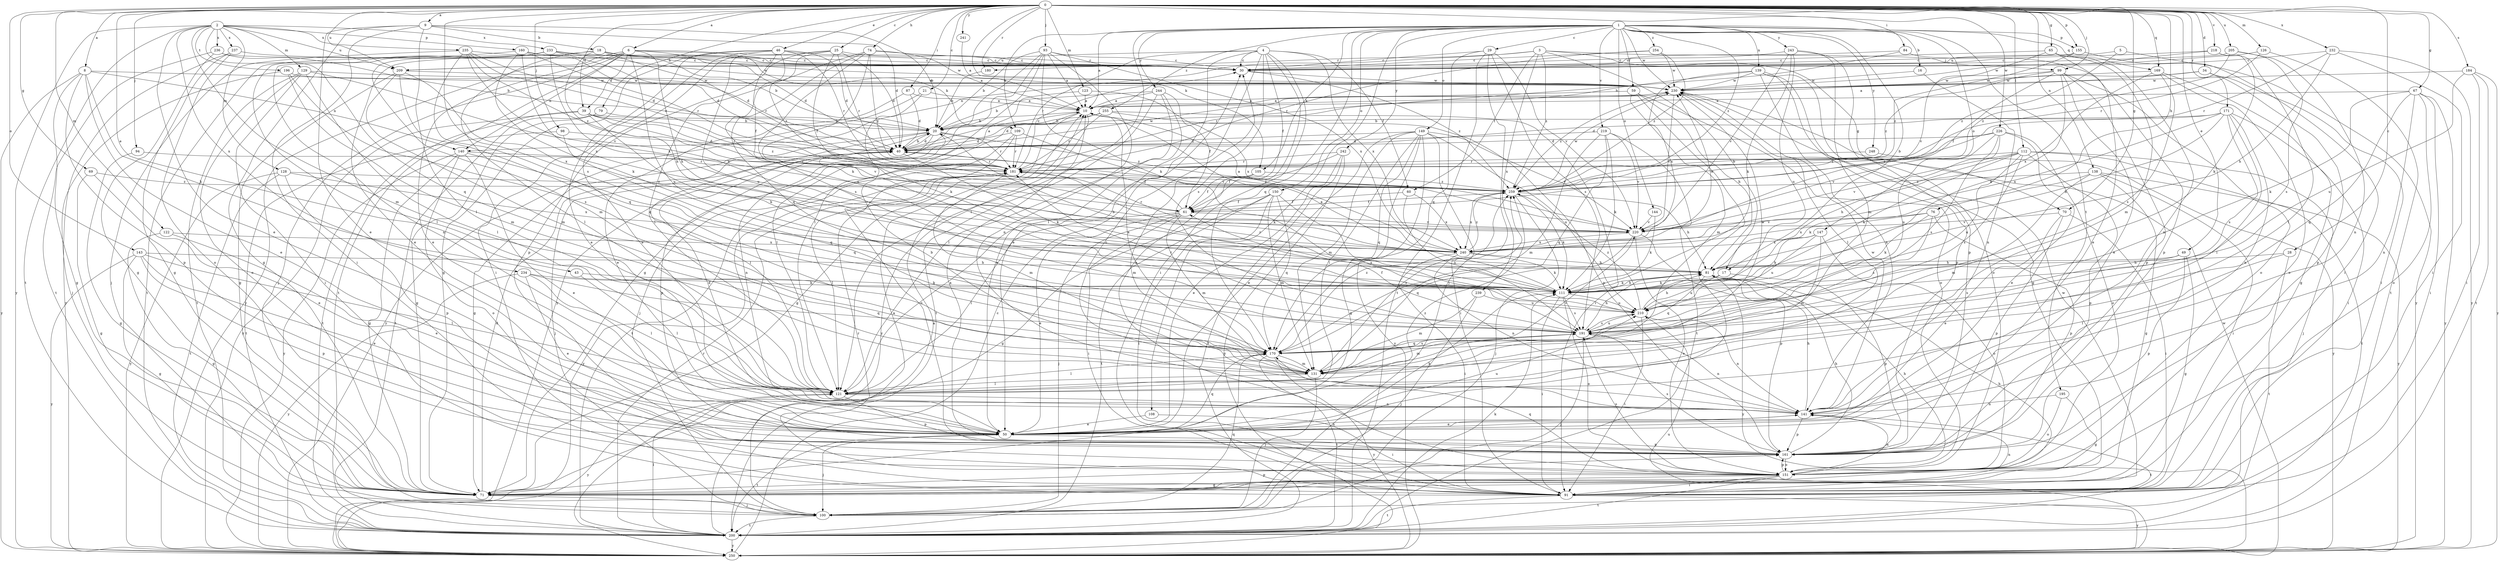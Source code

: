 strict digraph  {
0;
1;
2;
3;
4;
5;
6;
8;
9;
10;
16;
17;
18;
20;
21;
25;
28;
29;
30;
34;
39;
40;
43;
46;
49;
50;
59;
60;
61;
65;
67;
69;
70;
71;
74;
76;
79;
81;
84;
87;
91;
93;
94;
98;
99;
100;
105;
108;
109;
111;
112;
121;
122;
123;
126;
128;
129;
131;
138;
139;
140;
141;
143;
144;
147;
149;
150;
151;
155;
160;
161;
169;
170;
171;
180;
181;
184;
191;
195;
196;
200;
205;
209;
210;
218;
219;
220;
226;
230;
232;
233;
234;
235;
236;
237;
239;
240;
241;
242;
243;
244;
248;
250;
254;
255;
259;
0 -> 6  [label=a];
0 -> 8  [label=a];
0 -> 9  [label=a];
0 -> 21  [label=c];
0 -> 25  [label=c];
0 -> 28  [label=c];
0 -> 34  [label=d];
0 -> 39  [label=d];
0 -> 43  [label=e];
0 -> 46  [label=e];
0 -> 49  [label=e];
0 -> 65  [label=g];
0 -> 67  [label=g];
0 -> 69  [label=g];
0 -> 70  [label=g];
0 -> 74  [label=h];
0 -> 76  [label=h];
0 -> 79  [label=h];
0 -> 84  [label=i];
0 -> 87  [label=i];
0 -> 93  [label=j];
0 -> 94  [label=j];
0 -> 98  [label=j];
0 -> 99  [label=j];
0 -> 105  [label=k];
0 -> 112  [label=l];
0 -> 122  [label=m];
0 -> 123  [label=m];
0 -> 126  [label=m];
0 -> 138  [label=n];
0 -> 143  [label=o];
0 -> 155  [label=p];
0 -> 169  [label=q];
0 -> 171  [label=r];
0 -> 180  [label=r];
0 -> 184  [label=s];
0 -> 191  [label=s];
0 -> 205  [label=u];
0 -> 209  [label=u];
0 -> 218  [label=v];
0 -> 226  [label=w];
0 -> 232  [label=x];
0 -> 241  [label=y];
1 -> 10  [label=a];
1 -> 16  [label=b];
1 -> 17  [label=b];
1 -> 29  [label=c];
1 -> 59  [label=f];
1 -> 105  [label=k];
1 -> 108  [label=k];
1 -> 109  [label=k];
1 -> 121  [label=l];
1 -> 139  [label=n];
1 -> 144  [label=o];
1 -> 147  [label=o];
1 -> 149  [label=o];
1 -> 150  [label=o];
1 -> 155  [label=p];
1 -> 169  [label=q];
1 -> 170  [label=q];
1 -> 195  [label=t];
1 -> 219  [label=v];
1 -> 230  [label=w];
1 -> 242  [label=y];
1 -> 243  [label=y];
1 -> 244  [label=y];
1 -> 248  [label=y];
1 -> 254  [label=z];
1 -> 255  [label=z];
1 -> 259  [label=z];
2 -> 50  [label=e];
2 -> 128  [label=m];
2 -> 129  [label=m];
2 -> 131  [label=m];
2 -> 160  [label=p];
2 -> 170  [label=q];
2 -> 196  [label=t];
2 -> 200  [label=t];
2 -> 209  [label=u];
2 -> 233  [label=x];
2 -> 234  [label=x];
2 -> 235  [label=x];
2 -> 236  [label=x];
2 -> 237  [label=x];
2 -> 250  [label=y];
3 -> 17  [label=b];
3 -> 60  [label=f];
3 -> 70  [label=g];
3 -> 99  [label=j];
3 -> 140  [label=n];
3 -> 180  [label=r];
3 -> 239  [label=x];
3 -> 259  [label=z];
4 -> 30  [label=c];
4 -> 50  [label=e];
4 -> 60  [label=f];
4 -> 61  [label=f];
4 -> 91  [label=i];
4 -> 121  [label=l];
4 -> 151  [label=o];
4 -> 181  [label=r];
4 -> 191  [label=s];
4 -> 209  [label=u];
4 -> 240  [label=x];
5 -> 91  [label=i];
5 -> 209  [label=u];
5 -> 259  [label=z];
6 -> 30  [label=c];
6 -> 39  [label=d];
6 -> 40  [label=d];
6 -> 50  [label=e];
6 -> 81  [label=h];
6 -> 100  [label=j];
6 -> 109  [label=k];
6 -> 140  [label=n];
6 -> 200  [label=t];
6 -> 210  [label=u];
6 -> 250  [label=y];
8 -> 50  [label=e];
8 -> 71  [label=g];
8 -> 111  [label=k];
8 -> 140  [label=n];
8 -> 161  [label=p];
8 -> 230  [label=w];
8 -> 250  [label=y];
9 -> 18  [label=b];
9 -> 20  [label=b];
9 -> 40  [label=d];
9 -> 50  [label=e];
9 -> 71  [label=g];
9 -> 91  [label=i];
9 -> 121  [label=l];
10 -> 20  [label=b];
10 -> 71  [label=g];
10 -> 100  [label=j];
10 -> 250  [label=y];
16 -> 141  [label=n];
16 -> 230  [label=w];
17 -> 111  [label=k];
17 -> 161  [label=p];
17 -> 210  [label=u];
18 -> 20  [label=b];
18 -> 30  [label=c];
18 -> 50  [label=e];
18 -> 81  [label=h];
18 -> 121  [label=l];
18 -> 181  [label=r];
18 -> 230  [label=w];
20 -> 40  [label=d];
20 -> 71  [label=g];
20 -> 121  [label=l];
20 -> 141  [label=n];
20 -> 161  [label=p];
20 -> 181  [label=r];
20 -> 259  [label=z];
21 -> 10  [label=a];
21 -> 111  [label=k];
21 -> 250  [label=y];
25 -> 30  [label=c];
25 -> 40  [label=d];
25 -> 50  [label=e];
25 -> 61  [label=f];
25 -> 161  [label=p];
25 -> 181  [label=r];
25 -> 210  [label=u];
28 -> 81  [label=h];
28 -> 121  [label=l];
28 -> 200  [label=t];
29 -> 30  [label=c];
29 -> 100  [label=j];
29 -> 170  [label=q];
29 -> 191  [label=s];
29 -> 200  [label=t];
29 -> 220  [label=v];
30 -> 230  [label=w];
30 -> 259  [label=z];
34 -> 10  [label=a];
34 -> 91  [label=i];
34 -> 161  [label=p];
34 -> 230  [label=w];
39 -> 20  [label=b];
39 -> 111  [label=k];
39 -> 181  [label=r];
39 -> 200  [label=t];
39 -> 220  [label=v];
39 -> 250  [label=y];
39 -> 259  [label=z];
40 -> 10  [label=a];
40 -> 20  [label=b];
40 -> 100  [label=j];
40 -> 111  [label=k];
40 -> 181  [label=r];
40 -> 230  [label=w];
43 -> 111  [label=k];
43 -> 121  [label=l];
46 -> 30  [label=c];
46 -> 40  [label=d];
46 -> 50  [label=e];
46 -> 61  [label=f];
46 -> 71  [label=g];
46 -> 91  [label=i];
46 -> 181  [label=r];
46 -> 210  [label=u];
46 -> 259  [label=z];
49 -> 71  [label=g];
49 -> 81  [label=h];
49 -> 161  [label=p];
49 -> 191  [label=s];
50 -> 100  [label=j];
50 -> 111  [label=k];
50 -> 141  [label=n];
50 -> 161  [label=p];
50 -> 170  [label=q];
50 -> 200  [label=t];
50 -> 210  [label=u];
50 -> 259  [label=z];
59 -> 10  [label=a];
59 -> 50  [label=e];
59 -> 81  [label=h];
59 -> 131  [label=m];
59 -> 151  [label=o];
60 -> 61  [label=f];
60 -> 191  [label=s];
60 -> 240  [label=x];
61 -> 40  [label=d];
61 -> 50  [label=e];
61 -> 91  [label=i];
61 -> 100  [label=j];
61 -> 121  [label=l];
61 -> 131  [label=m];
61 -> 220  [label=v];
65 -> 30  [label=c];
65 -> 50  [label=e];
65 -> 131  [label=m];
65 -> 141  [label=n];
65 -> 220  [label=v];
67 -> 10  [label=a];
67 -> 91  [label=i];
67 -> 111  [label=k];
67 -> 141  [label=n];
67 -> 151  [label=o];
67 -> 170  [label=q];
67 -> 250  [label=y];
69 -> 50  [label=e];
69 -> 71  [label=g];
69 -> 259  [label=z];
70 -> 50  [label=e];
70 -> 91  [label=i];
70 -> 161  [label=p];
70 -> 220  [label=v];
71 -> 40  [label=d];
71 -> 81  [label=h];
71 -> 100  [label=j];
71 -> 161  [label=p];
74 -> 10  [label=a];
74 -> 30  [label=c];
74 -> 111  [label=k];
74 -> 121  [label=l];
74 -> 170  [label=q];
74 -> 191  [label=s];
74 -> 259  [label=z];
76 -> 111  [label=k];
76 -> 161  [label=p];
76 -> 191  [label=s];
76 -> 220  [label=v];
76 -> 240  [label=x];
79 -> 20  [label=b];
79 -> 71  [label=g];
79 -> 200  [label=t];
81 -> 111  [label=k];
81 -> 170  [label=q];
81 -> 250  [label=y];
84 -> 20  [label=b];
84 -> 30  [label=c];
84 -> 161  [label=p];
87 -> 10  [label=a];
87 -> 40  [label=d];
87 -> 50  [label=e];
91 -> 141  [label=n];
91 -> 181  [label=r];
91 -> 200  [label=t];
91 -> 230  [label=w];
91 -> 250  [label=y];
93 -> 10  [label=a];
93 -> 20  [label=b];
93 -> 30  [label=c];
93 -> 71  [label=g];
93 -> 111  [label=k];
93 -> 121  [label=l];
93 -> 141  [label=n];
93 -> 240  [label=x];
93 -> 250  [label=y];
94 -> 71  [label=g];
94 -> 181  [label=r];
98 -> 40  [label=d];
98 -> 170  [label=q];
98 -> 200  [label=t];
99 -> 50  [label=e];
99 -> 61  [label=f];
99 -> 111  [label=k];
99 -> 151  [label=o];
99 -> 161  [label=p];
99 -> 230  [label=w];
99 -> 259  [label=z];
100 -> 10  [label=a];
100 -> 170  [label=q];
100 -> 200  [label=t];
105 -> 61  [label=f];
105 -> 131  [label=m];
105 -> 259  [label=z];
108 -> 50  [label=e];
108 -> 91  [label=i];
109 -> 40  [label=d];
109 -> 151  [label=o];
109 -> 181  [label=r];
109 -> 200  [label=t];
109 -> 220  [label=v];
111 -> 10  [label=a];
111 -> 20  [label=b];
111 -> 81  [label=h];
111 -> 91  [label=i];
111 -> 151  [label=o];
111 -> 181  [label=r];
111 -> 191  [label=s];
111 -> 210  [label=u];
112 -> 81  [label=h];
112 -> 100  [label=j];
112 -> 111  [label=k];
112 -> 161  [label=p];
112 -> 181  [label=r];
112 -> 191  [label=s];
112 -> 200  [label=t];
112 -> 210  [label=u];
112 -> 220  [label=v];
121 -> 141  [label=n];
121 -> 161  [label=p];
121 -> 250  [label=y];
122 -> 50  [label=e];
122 -> 71  [label=g];
122 -> 240  [label=x];
123 -> 10  [label=a];
123 -> 121  [label=l];
123 -> 240  [label=x];
126 -> 30  [label=c];
126 -> 181  [label=r];
126 -> 200  [label=t];
128 -> 161  [label=p];
128 -> 200  [label=t];
128 -> 240  [label=x];
128 -> 250  [label=y];
128 -> 259  [label=z];
129 -> 91  [label=i];
129 -> 121  [label=l];
129 -> 151  [label=o];
129 -> 200  [label=t];
129 -> 230  [label=w];
129 -> 240  [label=x];
131 -> 20  [label=b];
131 -> 100  [label=j];
131 -> 121  [label=l];
131 -> 220  [label=v];
131 -> 259  [label=z];
138 -> 71  [label=g];
138 -> 91  [label=i];
138 -> 111  [label=k];
138 -> 131  [label=m];
138 -> 250  [label=y];
138 -> 259  [label=z];
139 -> 71  [label=g];
139 -> 141  [label=n];
139 -> 151  [label=o];
139 -> 161  [label=p];
139 -> 181  [label=r];
139 -> 230  [label=w];
139 -> 240  [label=x];
140 -> 50  [label=e];
140 -> 71  [label=g];
140 -> 151  [label=o];
140 -> 170  [label=q];
140 -> 181  [label=r];
140 -> 250  [label=y];
141 -> 30  [label=c];
141 -> 40  [label=d];
141 -> 50  [label=e];
141 -> 81  [label=h];
141 -> 161  [label=p];
141 -> 200  [label=t];
141 -> 230  [label=w];
143 -> 50  [label=e];
143 -> 71  [label=g];
143 -> 81  [label=h];
143 -> 121  [label=l];
143 -> 161  [label=p];
143 -> 250  [label=y];
144 -> 111  [label=k];
144 -> 220  [label=v];
147 -> 111  [label=k];
147 -> 131  [label=m];
147 -> 151  [label=o];
147 -> 210  [label=u];
147 -> 240  [label=x];
149 -> 40  [label=d];
149 -> 50  [label=e];
149 -> 71  [label=g];
149 -> 91  [label=i];
149 -> 121  [label=l];
149 -> 131  [label=m];
149 -> 170  [label=q];
149 -> 210  [label=u];
149 -> 220  [label=v];
149 -> 250  [label=y];
150 -> 61  [label=f];
150 -> 71  [label=g];
150 -> 91  [label=i];
150 -> 131  [label=m];
150 -> 170  [label=q];
150 -> 191  [label=s];
150 -> 200  [label=t];
151 -> 71  [label=g];
151 -> 81  [label=h];
151 -> 91  [label=i];
151 -> 141  [label=n];
151 -> 161  [label=p];
151 -> 170  [label=q];
151 -> 191  [label=s];
151 -> 200  [label=t];
155 -> 30  [label=c];
155 -> 250  [label=y];
155 -> 259  [label=z];
160 -> 30  [label=c];
160 -> 40  [label=d];
160 -> 111  [label=k];
160 -> 181  [label=r];
160 -> 200  [label=t];
160 -> 240  [label=x];
161 -> 10  [label=a];
161 -> 81  [label=h];
161 -> 151  [label=o];
161 -> 191  [label=s];
169 -> 71  [label=g];
169 -> 151  [label=o];
169 -> 191  [label=s];
169 -> 230  [label=w];
169 -> 240  [label=x];
170 -> 10  [label=a];
170 -> 121  [label=l];
170 -> 131  [label=m];
170 -> 191  [label=s];
170 -> 200  [label=t];
170 -> 230  [label=w];
170 -> 250  [label=y];
170 -> 259  [label=z];
171 -> 20  [label=b];
171 -> 40  [label=d];
171 -> 81  [label=h];
171 -> 91  [label=i];
171 -> 121  [label=l];
171 -> 141  [label=n];
171 -> 191  [label=s];
171 -> 240  [label=x];
180 -> 20  [label=b];
181 -> 30  [label=c];
181 -> 121  [label=l];
181 -> 131  [label=m];
181 -> 250  [label=y];
181 -> 259  [label=z];
184 -> 91  [label=i];
184 -> 200  [label=t];
184 -> 210  [label=u];
184 -> 230  [label=w];
184 -> 250  [label=y];
191 -> 61  [label=f];
191 -> 81  [label=h];
191 -> 100  [label=j];
191 -> 131  [label=m];
191 -> 141  [label=n];
191 -> 170  [label=q];
191 -> 181  [label=r];
191 -> 210  [label=u];
195 -> 71  [label=g];
195 -> 141  [label=n];
195 -> 151  [label=o];
196 -> 100  [label=j];
196 -> 131  [label=m];
196 -> 191  [label=s];
196 -> 230  [label=w];
200 -> 10  [label=a];
200 -> 111  [label=k];
200 -> 121  [label=l];
200 -> 181  [label=r];
200 -> 250  [label=y];
205 -> 30  [label=c];
205 -> 141  [label=n];
205 -> 191  [label=s];
205 -> 259  [label=z];
209 -> 71  [label=g];
209 -> 131  [label=m];
209 -> 170  [label=q];
209 -> 230  [label=w];
209 -> 240  [label=x];
210 -> 81  [label=h];
210 -> 91  [label=i];
210 -> 141  [label=n];
210 -> 191  [label=s];
210 -> 259  [label=z];
218 -> 30  [label=c];
218 -> 111  [label=k];
218 -> 121  [label=l];
218 -> 230  [label=w];
219 -> 40  [label=d];
219 -> 111  [label=k];
219 -> 131  [label=m];
219 -> 170  [label=q];
219 -> 200  [label=t];
219 -> 220  [label=v];
220 -> 10  [label=a];
220 -> 151  [label=o];
220 -> 161  [label=p];
220 -> 170  [label=q];
220 -> 181  [label=r];
220 -> 240  [label=x];
226 -> 40  [label=d];
226 -> 50  [label=e];
226 -> 151  [label=o];
226 -> 191  [label=s];
226 -> 210  [label=u];
226 -> 220  [label=v];
226 -> 259  [label=z];
230 -> 10  [label=a];
230 -> 121  [label=l];
230 -> 220  [label=v];
230 -> 259  [label=z];
232 -> 30  [label=c];
232 -> 81  [label=h];
232 -> 91  [label=i];
232 -> 181  [label=r];
232 -> 250  [label=y];
233 -> 30  [label=c];
233 -> 40  [label=d];
233 -> 121  [label=l];
233 -> 131  [label=m];
233 -> 141  [label=n];
233 -> 230  [label=w];
233 -> 240  [label=x];
234 -> 50  [label=e];
234 -> 111  [label=k];
234 -> 121  [label=l];
234 -> 170  [label=q];
234 -> 250  [label=y];
235 -> 30  [label=c];
235 -> 40  [label=d];
235 -> 100  [label=j];
235 -> 170  [label=q];
235 -> 181  [label=r];
235 -> 220  [label=v];
235 -> 259  [label=z];
236 -> 20  [label=b];
236 -> 30  [label=c];
236 -> 71  [label=g];
236 -> 200  [label=t];
237 -> 30  [label=c];
237 -> 71  [label=g];
237 -> 151  [label=o];
237 -> 250  [label=y];
239 -> 100  [label=j];
239 -> 131  [label=m];
239 -> 210  [label=u];
240 -> 81  [label=h];
240 -> 91  [label=i];
240 -> 111  [label=k];
240 -> 141  [label=n];
240 -> 230  [label=w];
240 -> 259  [label=z];
241 -> 10  [label=a];
242 -> 50  [label=e];
242 -> 61  [label=f];
242 -> 181  [label=r];
242 -> 200  [label=t];
242 -> 250  [label=y];
243 -> 30  [label=c];
243 -> 111  [label=k];
243 -> 131  [label=m];
243 -> 161  [label=p];
243 -> 210  [label=u];
243 -> 220  [label=v];
244 -> 10  [label=a];
244 -> 20  [label=b];
244 -> 50  [label=e];
244 -> 61  [label=f];
244 -> 121  [label=l];
244 -> 200  [label=t];
248 -> 181  [label=r];
248 -> 250  [label=y];
250 -> 30  [label=c];
250 -> 210  [label=u];
250 -> 230  [label=w];
254 -> 30  [label=c];
254 -> 181  [label=r];
254 -> 230  [label=w];
254 -> 259  [label=z];
255 -> 20  [label=b];
255 -> 40  [label=d];
255 -> 91  [label=i];
255 -> 161  [label=p];
255 -> 181  [label=r];
259 -> 61  [label=f];
259 -> 81  [label=h];
259 -> 100  [label=j];
259 -> 111  [label=k];
259 -> 230  [label=w];
259 -> 240  [label=x];
}
